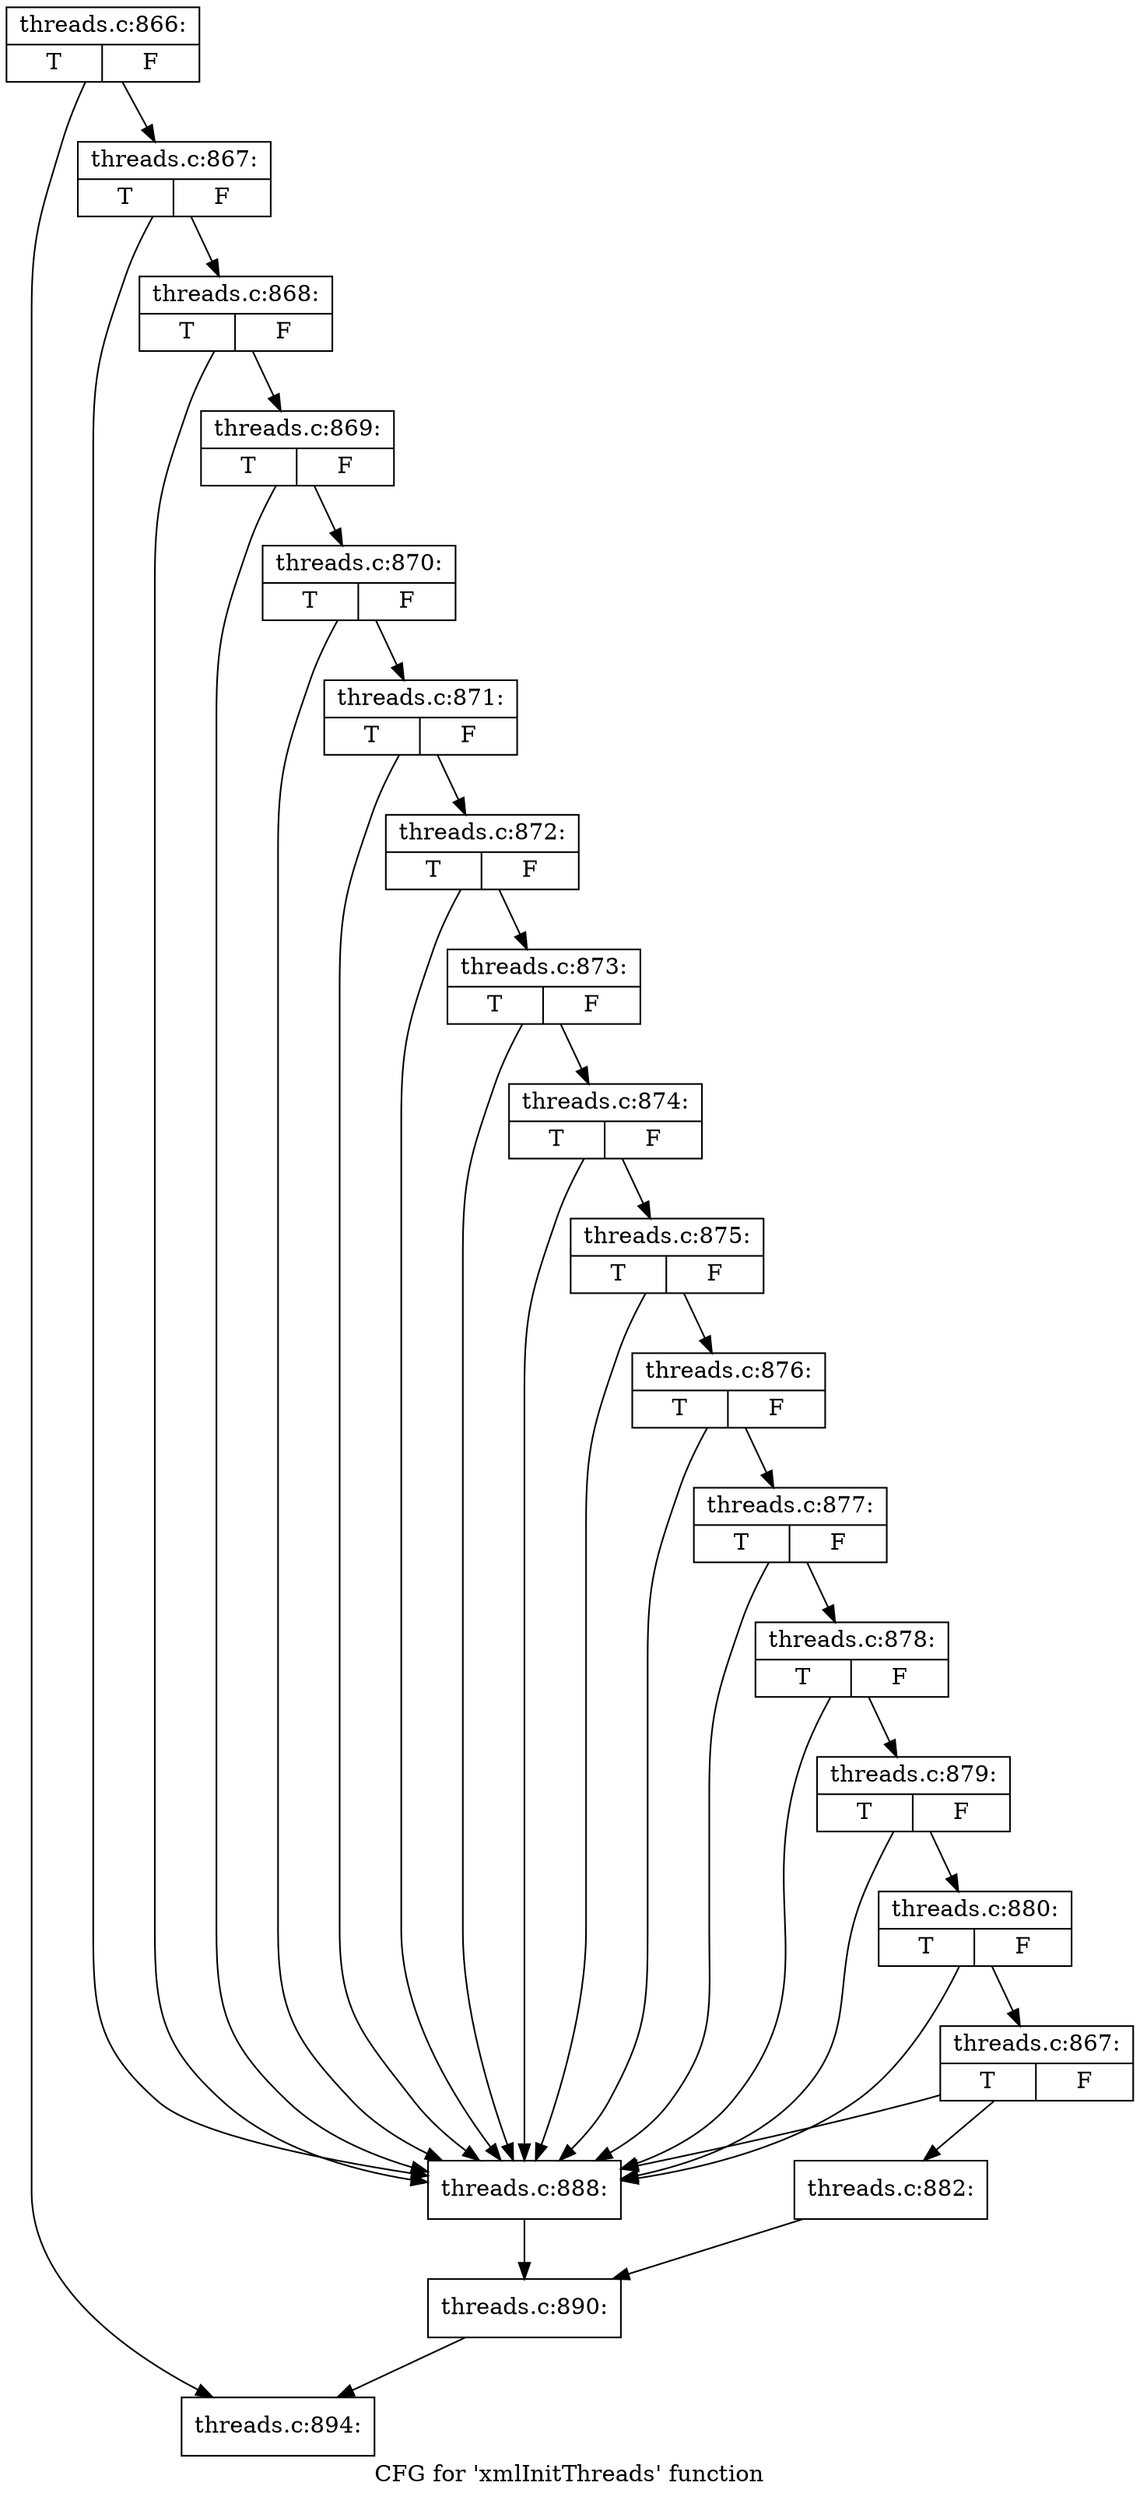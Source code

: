 digraph "CFG for 'xmlInitThreads' function" {
	label="CFG for 'xmlInitThreads' function";

	Node0x475a0a0 [shape=record,label="{threads.c:866:|{<s0>T|<s1>F}}"];
	Node0x475a0a0 -> Node0x47599c0;
	Node0x475a0a0 -> Node0x475c740;
	Node0x47599c0 [shape=record,label="{threads.c:867:|{<s0>T|<s1>F}}"];
	Node0x47599c0 -> Node0x475cfb0;
	Node0x47599c0 -> Node0x475ca00;
	Node0x475cfb0 [shape=record,label="{threads.c:868:|{<s0>T|<s1>F}}"];
	Node0x475cfb0 -> Node0x475cf30;
	Node0x475cfb0 -> Node0x475ca00;
	Node0x475cf30 [shape=record,label="{threads.c:869:|{<s0>T|<s1>F}}"];
	Node0x475cf30 -> Node0x475ceb0;
	Node0x475cf30 -> Node0x475ca00;
	Node0x475ceb0 [shape=record,label="{threads.c:870:|{<s0>T|<s1>F}}"];
	Node0x475ceb0 -> Node0x475ce30;
	Node0x475ceb0 -> Node0x475ca00;
	Node0x475ce30 [shape=record,label="{threads.c:871:|{<s0>T|<s1>F}}"];
	Node0x475ce30 -> Node0x475cdb0;
	Node0x475ce30 -> Node0x475ca00;
	Node0x475cdb0 [shape=record,label="{threads.c:872:|{<s0>T|<s1>F}}"];
	Node0x475cdb0 -> Node0x475cd30;
	Node0x475cdb0 -> Node0x475ca00;
	Node0x475cd30 [shape=record,label="{threads.c:873:|{<s0>T|<s1>F}}"];
	Node0x475cd30 -> Node0x475ccb0;
	Node0x475cd30 -> Node0x475ca00;
	Node0x475ccb0 [shape=record,label="{threads.c:874:|{<s0>T|<s1>F}}"];
	Node0x475ccb0 -> Node0x475cc30;
	Node0x475ccb0 -> Node0x475ca00;
	Node0x475cc30 [shape=record,label="{threads.c:875:|{<s0>T|<s1>F}}"];
	Node0x475cc30 -> Node0x475cbe0;
	Node0x475cc30 -> Node0x475ca00;
	Node0x475cbe0 [shape=record,label="{threads.c:876:|{<s0>T|<s1>F}}"];
	Node0x475cbe0 -> Node0x475cb90;
	Node0x475cbe0 -> Node0x475ca00;
	Node0x475cb90 [shape=record,label="{threads.c:877:|{<s0>T|<s1>F}}"];
	Node0x475cb90 -> Node0x475cb40;
	Node0x475cb90 -> Node0x475ca00;
	Node0x475cb40 [shape=record,label="{threads.c:878:|{<s0>T|<s1>F}}"];
	Node0x475cb40 -> Node0x475caf0;
	Node0x475cb40 -> Node0x475ca00;
	Node0x475caf0 [shape=record,label="{threads.c:879:|{<s0>T|<s1>F}}"];
	Node0x475caf0 -> Node0x475caa0;
	Node0x475caf0 -> Node0x475ca00;
	Node0x475caa0 [shape=record,label="{threads.c:880:|{<s0>T|<s1>F}}"];
	Node0x475caa0 -> Node0x475ca50;
	Node0x475caa0 -> Node0x475ca00;
	Node0x475ca50 [shape=record,label="{threads.c:867:|{<s0>T|<s1>F}}"];
	Node0x475ca50 -> Node0x475c960;
	Node0x475ca50 -> Node0x475ca00;
	Node0x475c960 [shape=record,label="{threads.c:882:}"];
	Node0x475c960 -> Node0x475c9b0;
	Node0x475ca00 [shape=record,label="{threads.c:888:}"];
	Node0x475ca00 -> Node0x475c9b0;
	Node0x475c9b0 [shape=record,label="{threads.c:890:}"];
	Node0x475c9b0 -> Node0x475c740;
	Node0x475c740 [shape=record,label="{threads.c:894:}"];
}
